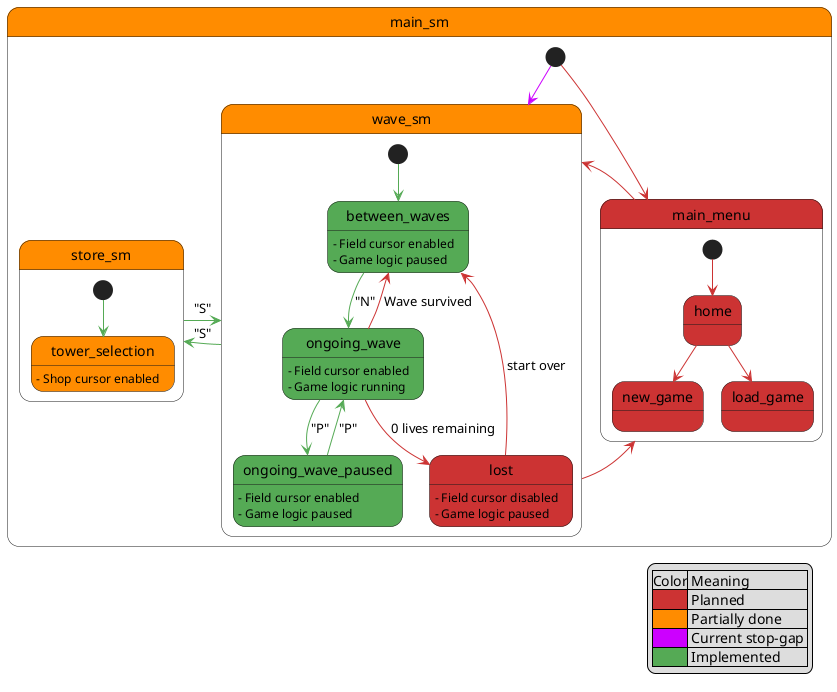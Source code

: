 @startuml
!define isdone #55AA55
!define ispartiallydone #ff8c00
!define isplanned #CC3333
!define istemporary #cc00ff

skinparam StateEndColor isplanned
skinparam StateStartColor isplanned
skinparam StateBackgroundColor isplanned
skinparam ArrowColor isplanned

state main_sm ispartiallydone {
    state main_menu {
        state home

        state new_game

        state load_game

        [*] --> home
        home --> new_game
        home --> load_game
    }

    state store_sm ispartiallydone {
        state tower_selection ispartiallydone {
            tower_selection: - Shop cursor enabled
        }

        [*] -[isdone]-> tower_selection
    }

    state wave_sm ispartiallydone {
        state between_waves isdone {
            between_waves: - Field cursor enabled
            between_waves: - Game logic paused
        }
        state ongoing_wave isdone {
            ongoing_wave: - Field cursor enabled
            ongoing_wave: - Game logic running
        }
        state ongoing_wave_paused isdone {
            ongoing_wave_paused: - Field cursor enabled
            ongoing_wave_paused: - Game logic paused
        }
        state lost {
            lost: - Field cursor disabled
            lost: - Game logic paused
        }

        [*] -[isdone]-> between_waves
        between_waves -[isdone]-> ongoing_wave: "N"
        ongoing_wave --> between_waves: Wave survived
        ongoing_wave --> lost: 0 lives remaining
        lost --> between_waves: start over
        ongoing_wave_paused -[isdone]-> ongoing_wave: "P"
        ongoing_wave -[isdone]-> ongoing_wave_paused: "P"
    }


    [*] -[istemporary]-> wave_sm
    [*] --> main_menu

    ' Cross-state machine transitions
    store_sm -[isdone]> wave_sm: "S"
    wave_sm -[isdone]> store_sm: "S"
    wave_sm -> main_menu
    main_menu -> wave_sm

}

legend bottom right
    |Color| Meaning |
    |<isplanned>| Planned |
    |<ispartiallydone>| Partially done |
    |<istemporary>| Current stop-gap |
    |<isdone>| Implemented |
endlegend

@enduml
